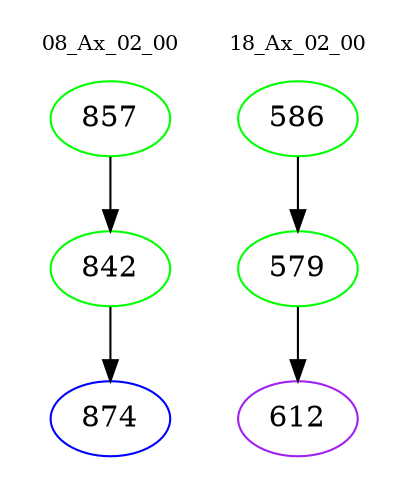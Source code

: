 digraph{
subgraph cluster_0 {
color = white
label = "08_Ax_02_00";
fontsize=10;
T0_857 [label="857", color="green"]
T0_857 -> T0_842 [color="black"]
T0_842 [label="842", color="green"]
T0_842 -> T0_874 [color="black"]
T0_874 [label="874", color="blue"]
}
subgraph cluster_1 {
color = white
label = "18_Ax_02_00";
fontsize=10;
T1_586 [label="586", color="green"]
T1_586 -> T1_579 [color="black"]
T1_579 [label="579", color="green"]
T1_579 -> T1_612 [color="black"]
T1_612 [label="612", color="purple"]
}
}
